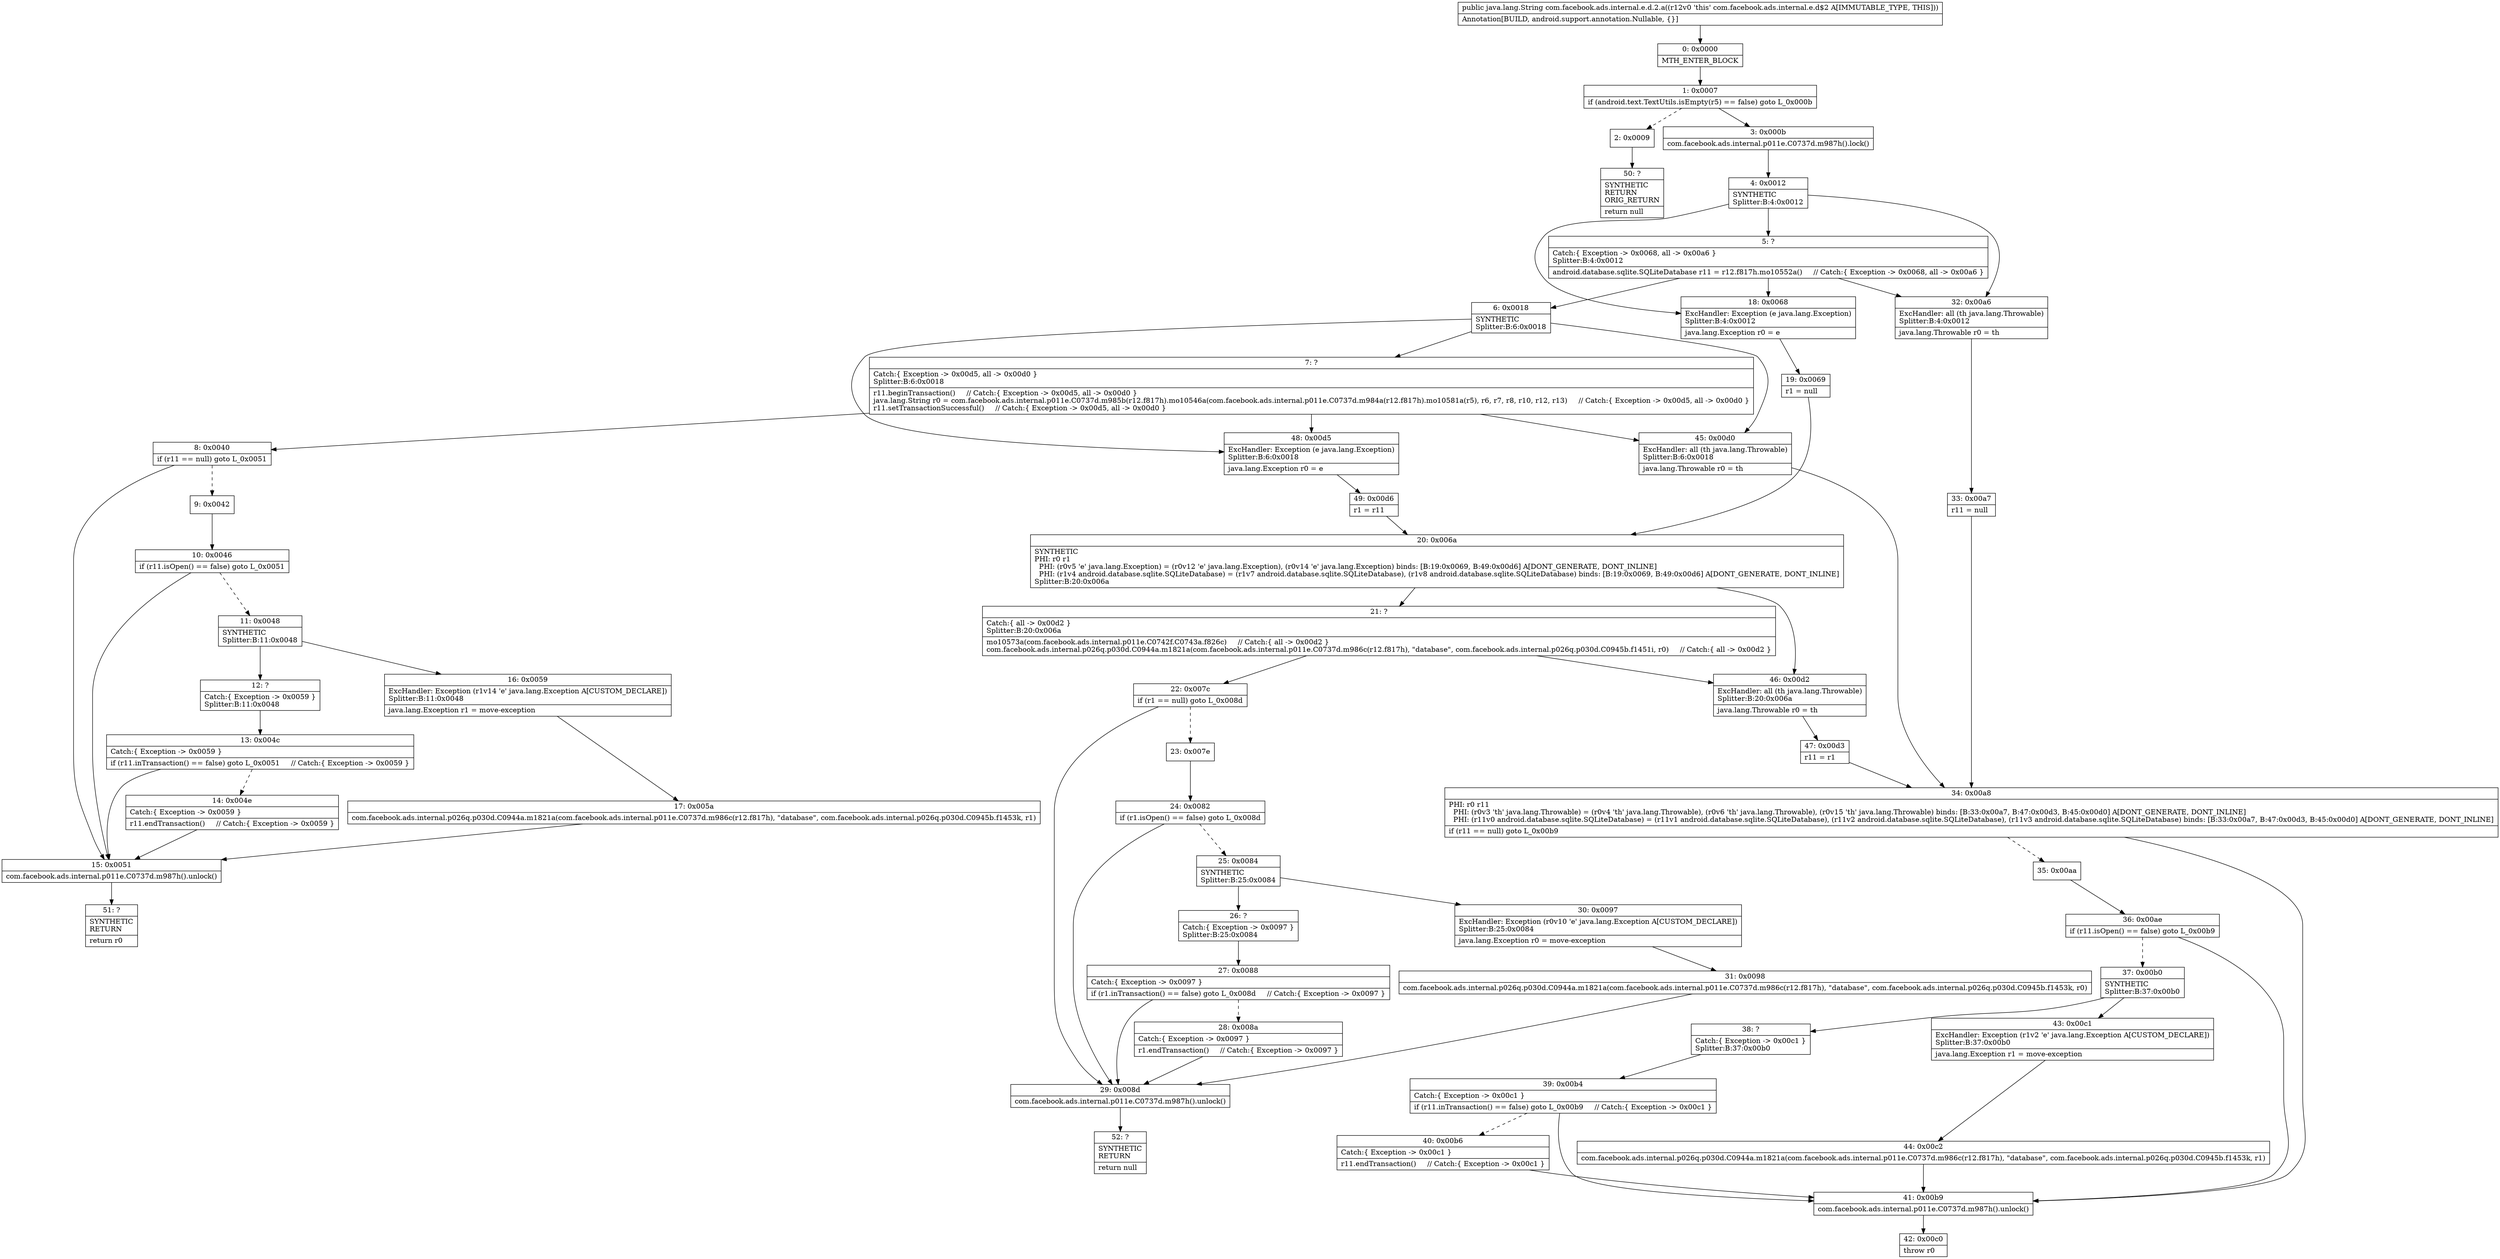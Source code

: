 digraph "CFG forcom.facebook.ads.internal.e.d.2.a()Ljava\/lang\/String;" {
Node_0 [shape=record,label="{0\:\ 0x0000|MTH_ENTER_BLOCK\l}"];
Node_1 [shape=record,label="{1\:\ 0x0007|if (android.text.TextUtils.isEmpty(r5) == false) goto L_0x000b\l}"];
Node_2 [shape=record,label="{2\:\ 0x0009}"];
Node_3 [shape=record,label="{3\:\ 0x000b|com.facebook.ads.internal.p011e.C0737d.m987h().lock()\l}"];
Node_4 [shape=record,label="{4\:\ 0x0012|SYNTHETIC\lSplitter:B:4:0x0012\l}"];
Node_5 [shape=record,label="{5\:\ ?|Catch:\{ Exception \-\> 0x0068, all \-\> 0x00a6 \}\lSplitter:B:4:0x0012\l|android.database.sqlite.SQLiteDatabase r11 = r12.f817h.mo10552a()     \/\/ Catch:\{ Exception \-\> 0x0068, all \-\> 0x00a6 \}\l}"];
Node_6 [shape=record,label="{6\:\ 0x0018|SYNTHETIC\lSplitter:B:6:0x0018\l}"];
Node_7 [shape=record,label="{7\:\ ?|Catch:\{ Exception \-\> 0x00d5, all \-\> 0x00d0 \}\lSplitter:B:6:0x0018\l|r11.beginTransaction()     \/\/ Catch:\{ Exception \-\> 0x00d5, all \-\> 0x00d0 \}\ljava.lang.String r0 = com.facebook.ads.internal.p011e.C0737d.m985b(r12.f817h).mo10546a(com.facebook.ads.internal.p011e.C0737d.m984a(r12.f817h).mo10581a(r5), r6, r7, r8, r10, r12, r13)     \/\/ Catch:\{ Exception \-\> 0x00d5, all \-\> 0x00d0 \}\lr11.setTransactionSuccessful()     \/\/ Catch:\{ Exception \-\> 0x00d5, all \-\> 0x00d0 \}\l}"];
Node_8 [shape=record,label="{8\:\ 0x0040|if (r11 == null) goto L_0x0051\l}"];
Node_9 [shape=record,label="{9\:\ 0x0042}"];
Node_10 [shape=record,label="{10\:\ 0x0046|if (r11.isOpen() == false) goto L_0x0051\l}"];
Node_11 [shape=record,label="{11\:\ 0x0048|SYNTHETIC\lSplitter:B:11:0x0048\l}"];
Node_12 [shape=record,label="{12\:\ ?|Catch:\{ Exception \-\> 0x0059 \}\lSplitter:B:11:0x0048\l}"];
Node_13 [shape=record,label="{13\:\ 0x004c|Catch:\{ Exception \-\> 0x0059 \}\l|if (r11.inTransaction() == false) goto L_0x0051     \/\/ Catch:\{ Exception \-\> 0x0059 \}\l}"];
Node_14 [shape=record,label="{14\:\ 0x004e|Catch:\{ Exception \-\> 0x0059 \}\l|r11.endTransaction()     \/\/ Catch:\{ Exception \-\> 0x0059 \}\l}"];
Node_15 [shape=record,label="{15\:\ 0x0051|com.facebook.ads.internal.p011e.C0737d.m987h().unlock()\l}"];
Node_16 [shape=record,label="{16\:\ 0x0059|ExcHandler: Exception (r1v14 'e' java.lang.Exception A[CUSTOM_DECLARE])\lSplitter:B:11:0x0048\l|java.lang.Exception r1 = move\-exception\l}"];
Node_17 [shape=record,label="{17\:\ 0x005a|com.facebook.ads.internal.p026q.p030d.C0944a.m1821a(com.facebook.ads.internal.p011e.C0737d.m986c(r12.f817h), \"database\", com.facebook.ads.internal.p026q.p030d.C0945b.f1453k, r1)\l}"];
Node_18 [shape=record,label="{18\:\ 0x0068|ExcHandler: Exception (e java.lang.Exception)\lSplitter:B:4:0x0012\l|java.lang.Exception r0 = e\l}"];
Node_19 [shape=record,label="{19\:\ 0x0069|r1 = null\l}"];
Node_20 [shape=record,label="{20\:\ 0x006a|SYNTHETIC\lPHI: r0 r1 \l  PHI: (r0v5 'e' java.lang.Exception) = (r0v12 'e' java.lang.Exception), (r0v14 'e' java.lang.Exception) binds: [B:19:0x0069, B:49:0x00d6] A[DONT_GENERATE, DONT_INLINE]\l  PHI: (r1v4 android.database.sqlite.SQLiteDatabase) = (r1v7 android.database.sqlite.SQLiteDatabase), (r1v8 android.database.sqlite.SQLiteDatabase) binds: [B:19:0x0069, B:49:0x00d6] A[DONT_GENERATE, DONT_INLINE]\lSplitter:B:20:0x006a\l}"];
Node_21 [shape=record,label="{21\:\ ?|Catch:\{ all \-\> 0x00d2 \}\lSplitter:B:20:0x006a\l|mo10573a(com.facebook.ads.internal.p011e.C0742f.C0743a.f826c)     \/\/ Catch:\{ all \-\> 0x00d2 \}\lcom.facebook.ads.internal.p026q.p030d.C0944a.m1821a(com.facebook.ads.internal.p011e.C0737d.m986c(r12.f817h), \"database\", com.facebook.ads.internal.p026q.p030d.C0945b.f1451i, r0)     \/\/ Catch:\{ all \-\> 0x00d2 \}\l}"];
Node_22 [shape=record,label="{22\:\ 0x007c|if (r1 == null) goto L_0x008d\l}"];
Node_23 [shape=record,label="{23\:\ 0x007e}"];
Node_24 [shape=record,label="{24\:\ 0x0082|if (r1.isOpen() == false) goto L_0x008d\l}"];
Node_25 [shape=record,label="{25\:\ 0x0084|SYNTHETIC\lSplitter:B:25:0x0084\l}"];
Node_26 [shape=record,label="{26\:\ ?|Catch:\{ Exception \-\> 0x0097 \}\lSplitter:B:25:0x0084\l}"];
Node_27 [shape=record,label="{27\:\ 0x0088|Catch:\{ Exception \-\> 0x0097 \}\l|if (r1.inTransaction() == false) goto L_0x008d     \/\/ Catch:\{ Exception \-\> 0x0097 \}\l}"];
Node_28 [shape=record,label="{28\:\ 0x008a|Catch:\{ Exception \-\> 0x0097 \}\l|r1.endTransaction()     \/\/ Catch:\{ Exception \-\> 0x0097 \}\l}"];
Node_29 [shape=record,label="{29\:\ 0x008d|com.facebook.ads.internal.p011e.C0737d.m987h().unlock()\l}"];
Node_30 [shape=record,label="{30\:\ 0x0097|ExcHandler: Exception (r0v10 'e' java.lang.Exception A[CUSTOM_DECLARE])\lSplitter:B:25:0x0084\l|java.lang.Exception r0 = move\-exception\l}"];
Node_31 [shape=record,label="{31\:\ 0x0098|com.facebook.ads.internal.p026q.p030d.C0944a.m1821a(com.facebook.ads.internal.p011e.C0737d.m986c(r12.f817h), \"database\", com.facebook.ads.internal.p026q.p030d.C0945b.f1453k, r0)\l}"];
Node_32 [shape=record,label="{32\:\ 0x00a6|ExcHandler: all (th java.lang.Throwable)\lSplitter:B:4:0x0012\l|java.lang.Throwable r0 = th\l}"];
Node_33 [shape=record,label="{33\:\ 0x00a7|r11 = null\l}"];
Node_34 [shape=record,label="{34\:\ 0x00a8|PHI: r0 r11 \l  PHI: (r0v3 'th' java.lang.Throwable) = (r0v4 'th' java.lang.Throwable), (r0v6 'th' java.lang.Throwable), (r0v15 'th' java.lang.Throwable) binds: [B:33:0x00a7, B:47:0x00d3, B:45:0x00d0] A[DONT_GENERATE, DONT_INLINE]\l  PHI: (r11v0 android.database.sqlite.SQLiteDatabase) = (r11v1 android.database.sqlite.SQLiteDatabase), (r11v2 android.database.sqlite.SQLiteDatabase), (r11v3 android.database.sqlite.SQLiteDatabase) binds: [B:33:0x00a7, B:47:0x00d3, B:45:0x00d0] A[DONT_GENERATE, DONT_INLINE]\l|if (r11 == null) goto L_0x00b9\l}"];
Node_35 [shape=record,label="{35\:\ 0x00aa}"];
Node_36 [shape=record,label="{36\:\ 0x00ae|if (r11.isOpen() == false) goto L_0x00b9\l}"];
Node_37 [shape=record,label="{37\:\ 0x00b0|SYNTHETIC\lSplitter:B:37:0x00b0\l}"];
Node_38 [shape=record,label="{38\:\ ?|Catch:\{ Exception \-\> 0x00c1 \}\lSplitter:B:37:0x00b0\l}"];
Node_39 [shape=record,label="{39\:\ 0x00b4|Catch:\{ Exception \-\> 0x00c1 \}\l|if (r11.inTransaction() == false) goto L_0x00b9     \/\/ Catch:\{ Exception \-\> 0x00c1 \}\l}"];
Node_40 [shape=record,label="{40\:\ 0x00b6|Catch:\{ Exception \-\> 0x00c1 \}\l|r11.endTransaction()     \/\/ Catch:\{ Exception \-\> 0x00c1 \}\l}"];
Node_41 [shape=record,label="{41\:\ 0x00b9|com.facebook.ads.internal.p011e.C0737d.m987h().unlock()\l}"];
Node_42 [shape=record,label="{42\:\ 0x00c0|throw r0\l}"];
Node_43 [shape=record,label="{43\:\ 0x00c1|ExcHandler: Exception (r1v2 'e' java.lang.Exception A[CUSTOM_DECLARE])\lSplitter:B:37:0x00b0\l|java.lang.Exception r1 = move\-exception\l}"];
Node_44 [shape=record,label="{44\:\ 0x00c2|com.facebook.ads.internal.p026q.p030d.C0944a.m1821a(com.facebook.ads.internal.p011e.C0737d.m986c(r12.f817h), \"database\", com.facebook.ads.internal.p026q.p030d.C0945b.f1453k, r1)\l}"];
Node_45 [shape=record,label="{45\:\ 0x00d0|ExcHandler: all (th java.lang.Throwable)\lSplitter:B:6:0x0018\l|java.lang.Throwable r0 = th\l}"];
Node_46 [shape=record,label="{46\:\ 0x00d2|ExcHandler: all (th java.lang.Throwable)\lSplitter:B:20:0x006a\l|java.lang.Throwable r0 = th\l}"];
Node_47 [shape=record,label="{47\:\ 0x00d3|r11 = r1\l}"];
Node_48 [shape=record,label="{48\:\ 0x00d5|ExcHandler: Exception (e java.lang.Exception)\lSplitter:B:6:0x0018\l|java.lang.Exception r0 = e\l}"];
Node_49 [shape=record,label="{49\:\ 0x00d6|r1 = r11\l}"];
Node_50 [shape=record,label="{50\:\ ?|SYNTHETIC\lRETURN\lORIG_RETURN\l|return null\l}"];
Node_51 [shape=record,label="{51\:\ ?|SYNTHETIC\lRETURN\l|return r0\l}"];
Node_52 [shape=record,label="{52\:\ ?|SYNTHETIC\lRETURN\l|return null\l}"];
MethodNode[shape=record,label="{public java.lang.String com.facebook.ads.internal.e.d.2.a((r12v0 'this' com.facebook.ads.internal.e.d$2 A[IMMUTABLE_TYPE, THIS]))  | Annotation[BUILD, android.support.annotation.Nullable, \{\}]\l}"];
MethodNode -> Node_0;
Node_0 -> Node_1;
Node_1 -> Node_2[style=dashed];
Node_1 -> Node_3;
Node_2 -> Node_50;
Node_3 -> Node_4;
Node_4 -> Node_5;
Node_4 -> Node_18;
Node_4 -> Node_32;
Node_5 -> Node_18;
Node_5 -> Node_32;
Node_5 -> Node_6;
Node_6 -> Node_7;
Node_6 -> Node_48;
Node_6 -> Node_45;
Node_7 -> Node_8;
Node_7 -> Node_48;
Node_7 -> Node_45;
Node_8 -> Node_9[style=dashed];
Node_8 -> Node_15;
Node_9 -> Node_10;
Node_10 -> Node_11[style=dashed];
Node_10 -> Node_15;
Node_11 -> Node_12;
Node_11 -> Node_16;
Node_12 -> Node_13;
Node_13 -> Node_14[style=dashed];
Node_13 -> Node_15;
Node_14 -> Node_15;
Node_15 -> Node_51;
Node_16 -> Node_17;
Node_17 -> Node_15;
Node_18 -> Node_19;
Node_19 -> Node_20;
Node_20 -> Node_21;
Node_20 -> Node_46;
Node_21 -> Node_22;
Node_21 -> Node_46;
Node_22 -> Node_23[style=dashed];
Node_22 -> Node_29;
Node_23 -> Node_24;
Node_24 -> Node_25[style=dashed];
Node_24 -> Node_29;
Node_25 -> Node_26;
Node_25 -> Node_30;
Node_26 -> Node_27;
Node_27 -> Node_28[style=dashed];
Node_27 -> Node_29;
Node_28 -> Node_29;
Node_29 -> Node_52;
Node_30 -> Node_31;
Node_31 -> Node_29;
Node_32 -> Node_33;
Node_33 -> Node_34;
Node_34 -> Node_35[style=dashed];
Node_34 -> Node_41;
Node_35 -> Node_36;
Node_36 -> Node_37[style=dashed];
Node_36 -> Node_41;
Node_37 -> Node_38;
Node_37 -> Node_43;
Node_38 -> Node_39;
Node_39 -> Node_40[style=dashed];
Node_39 -> Node_41;
Node_40 -> Node_41;
Node_41 -> Node_42;
Node_43 -> Node_44;
Node_44 -> Node_41;
Node_45 -> Node_34;
Node_46 -> Node_47;
Node_47 -> Node_34;
Node_48 -> Node_49;
Node_49 -> Node_20;
}

